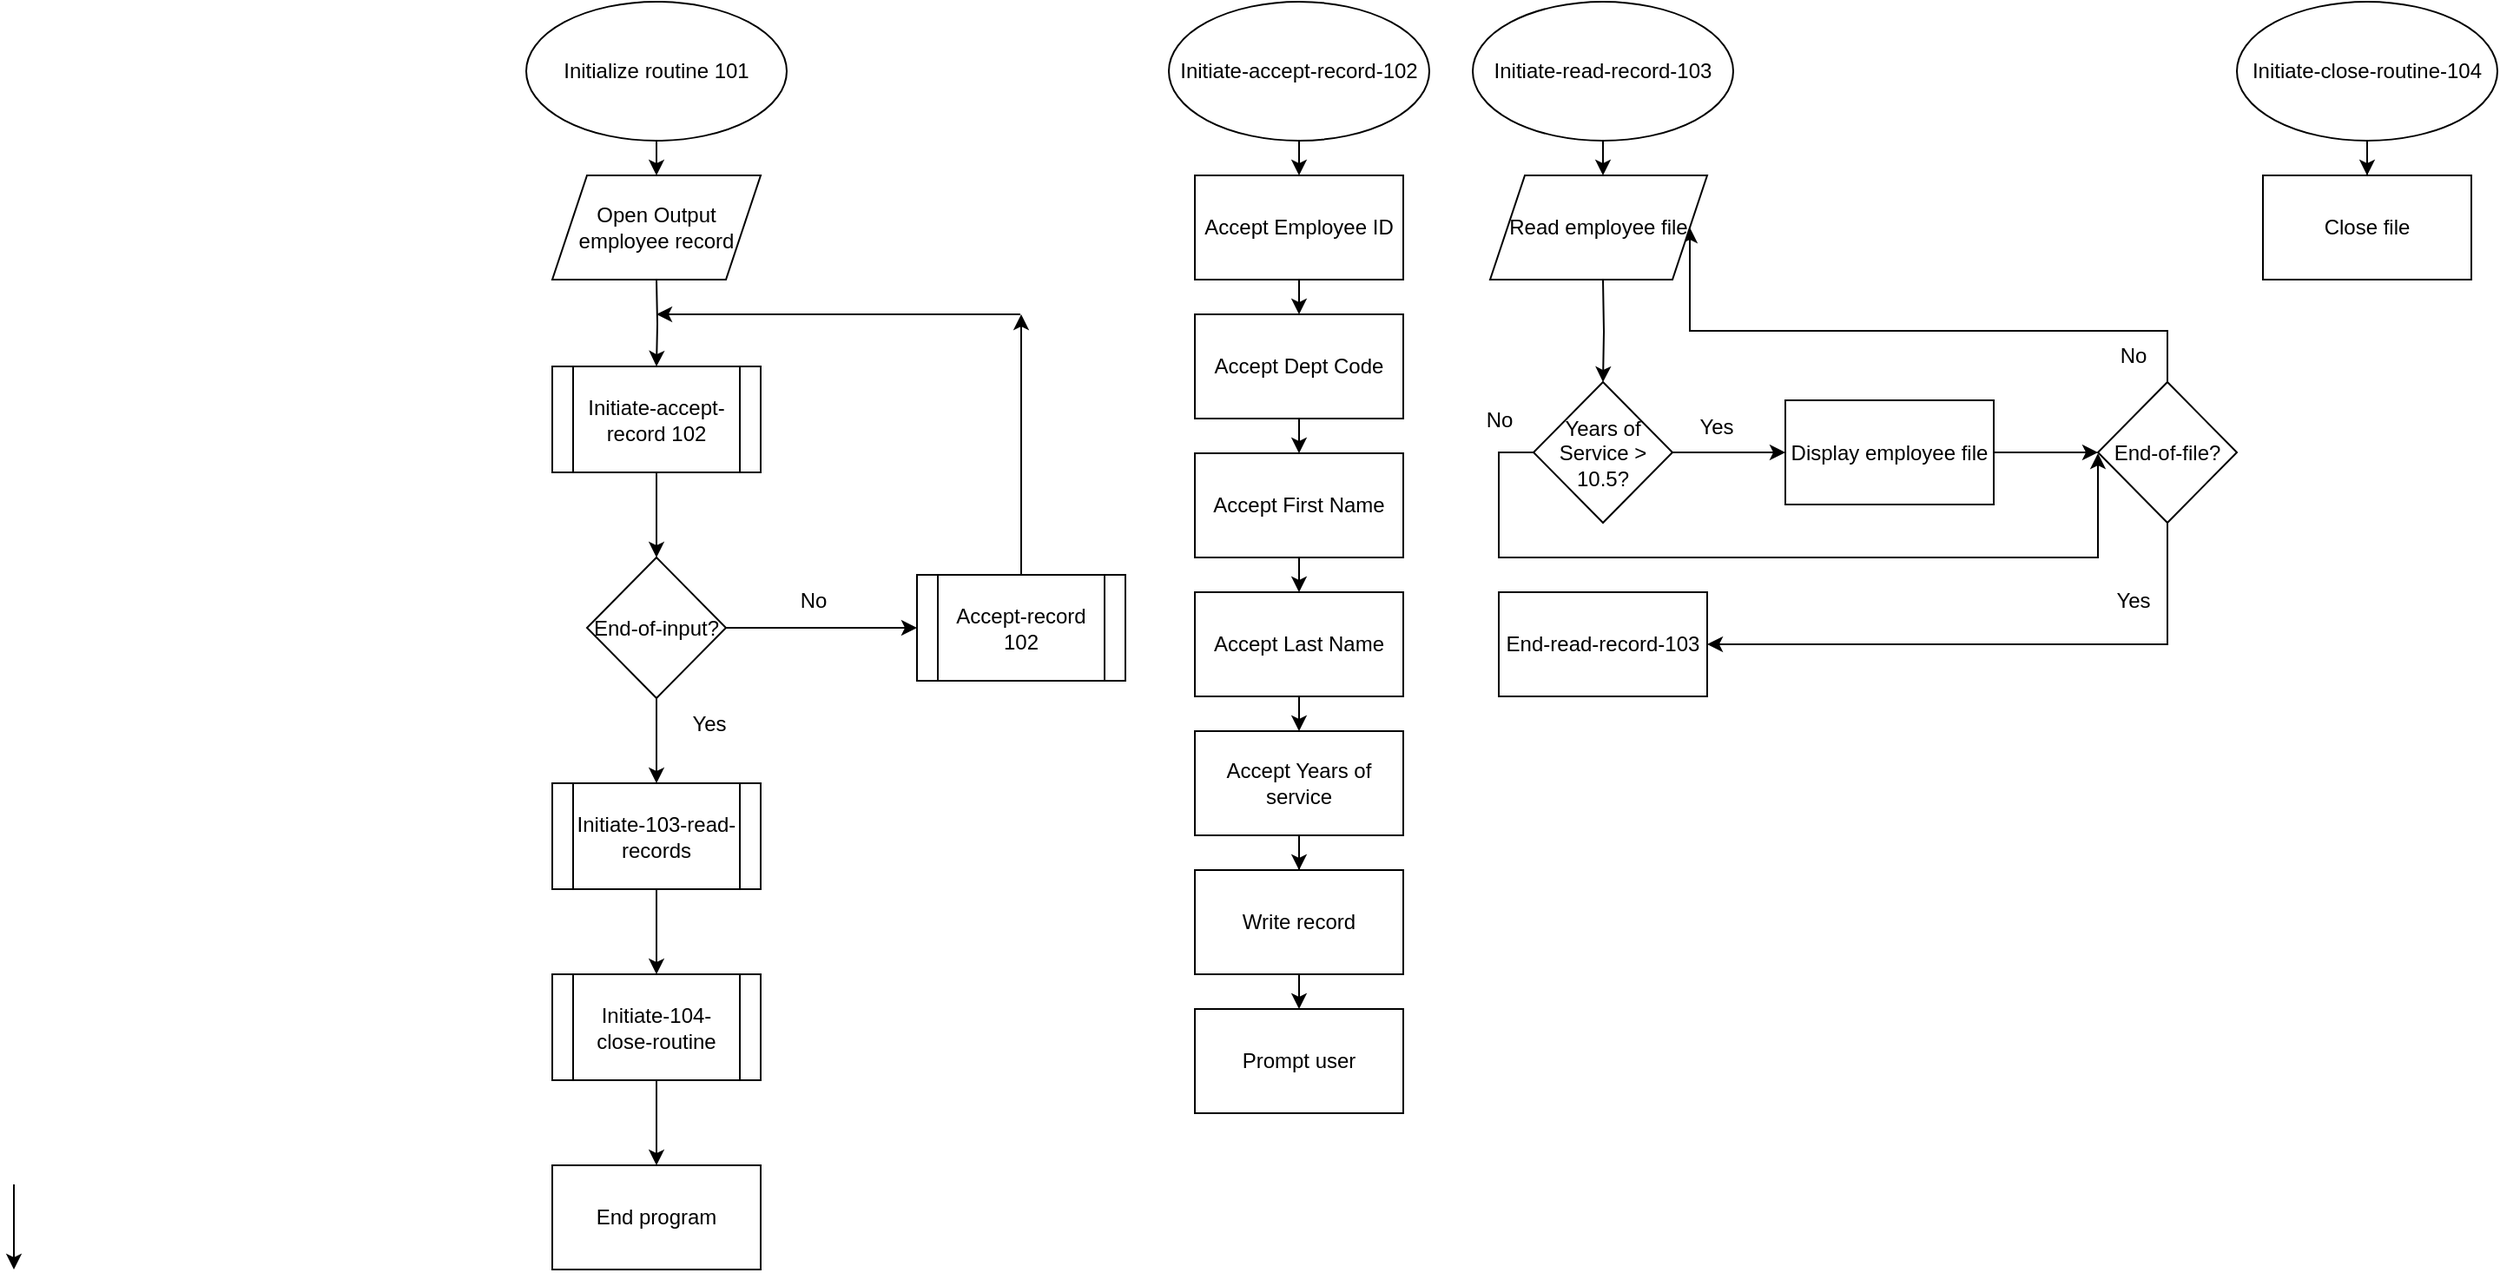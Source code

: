 <mxfile version="27.1.4">
  <diagram name="Page-1" id="qaMi9cR7SeN8WYckawro">
    <mxGraphModel dx="1553" dy="750" grid="1" gridSize="10" guides="1" tooltips="1" connect="1" arrows="1" fold="1" page="1" pageScale="1" pageWidth="850" pageHeight="1100" math="0" shadow="0">
      <root>
        <mxCell id="0" />
        <mxCell id="1" parent="0" />
        <mxCell id="efkY1EfVVCiKtOzfPzsn-13" style="edgeStyle=orthogonalEdgeStyle;rounded=0;orthogonalLoop=1;jettySize=auto;html=1;exitX=0.5;exitY=1;exitDx=0;exitDy=0;entryX=0.5;entryY=0;entryDx=0;entryDy=0;" edge="1" parent="1" target="efkY1EfVVCiKtOzfPzsn-7">
          <mxGeometry relative="1" as="geometry">
            <mxPoint x="130" y="220" as="sourcePoint" />
          </mxGeometry>
        </mxCell>
        <mxCell id="efkY1EfVVCiKtOzfPzsn-23" style="edgeStyle=orthogonalEdgeStyle;rounded=0;orthogonalLoop=1;jettySize=auto;html=1;exitX=0.5;exitY=1;exitDx=0;exitDy=0;entryX=0.5;entryY=0;entryDx=0;entryDy=0;" edge="1" parent="1" source="efkY1EfVVCiKtOzfPzsn-5">
          <mxGeometry relative="1" as="geometry">
            <mxPoint x="130" y="160" as="targetPoint" />
          </mxGeometry>
        </mxCell>
        <mxCell id="efkY1EfVVCiKtOzfPzsn-5" value="Initialize routine 101" style="ellipse;whiteSpace=wrap;html=1;" vertex="1" parent="1">
          <mxGeometry x="55" y="60" width="150" height="80" as="geometry" />
        </mxCell>
        <mxCell id="efkY1EfVVCiKtOzfPzsn-14" style="edgeStyle=orthogonalEdgeStyle;rounded=0;orthogonalLoop=1;jettySize=auto;html=1;exitX=0.5;exitY=0;exitDx=0;exitDy=0;" edge="1" parent="1" source="efkY1EfVVCiKtOzfPzsn-6">
          <mxGeometry relative="1" as="geometry">
            <mxPoint x="340" y="240" as="targetPoint" />
          </mxGeometry>
        </mxCell>
        <mxCell id="efkY1EfVVCiKtOzfPzsn-6" value="Accept-record 102" style="shape=process;whiteSpace=wrap;html=1;backgroundOutline=1;" vertex="1" parent="1">
          <mxGeometry x="280" y="390" width="120" height="61" as="geometry" />
        </mxCell>
        <mxCell id="efkY1EfVVCiKtOzfPzsn-26" style="edgeStyle=orthogonalEdgeStyle;rounded=0;orthogonalLoop=1;jettySize=auto;html=1;exitX=0.5;exitY=1;exitDx=0;exitDy=0;entryX=0.5;entryY=0;entryDx=0;entryDy=0;" edge="1" parent="1" source="efkY1EfVVCiKtOzfPzsn-7" target="efkY1EfVVCiKtOzfPzsn-8">
          <mxGeometry relative="1" as="geometry" />
        </mxCell>
        <mxCell id="efkY1EfVVCiKtOzfPzsn-7" value="Initiate-accept-record 102" style="shape=process;whiteSpace=wrap;html=1;backgroundOutline=1;" vertex="1" parent="1">
          <mxGeometry x="70" y="270" width="120" height="61" as="geometry" />
        </mxCell>
        <mxCell id="efkY1EfVVCiKtOzfPzsn-16" style="edgeStyle=orthogonalEdgeStyle;rounded=0;orthogonalLoop=1;jettySize=auto;html=1;exitX=1;exitY=0.5;exitDx=0;exitDy=0;entryX=0;entryY=0.5;entryDx=0;entryDy=0;" edge="1" parent="1" source="efkY1EfVVCiKtOzfPzsn-8" target="efkY1EfVVCiKtOzfPzsn-6">
          <mxGeometry relative="1" as="geometry" />
        </mxCell>
        <mxCell id="efkY1EfVVCiKtOzfPzsn-33" style="edgeStyle=orthogonalEdgeStyle;rounded=0;orthogonalLoop=1;jettySize=auto;html=1;exitX=0.5;exitY=1;exitDx=0;exitDy=0;" edge="1" parent="1" source="efkY1EfVVCiKtOzfPzsn-8">
          <mxGeometry relative="1" as="geometry">
            <mxPoint x="130" y="510" as="targetPoint" />
          </mxGeometry>
        </mxCell>
        <mxCell id="efkY1EfVVCiKtOzfPzsn-8" value="End-of-input?" style="rhombus;whiteSpace=wrap;html=1;" vertex="1" parent="1">
          <mxGeometry x="90" y="380" width="80" height="81" as="geometry" />
        </mxCell>
        <mxCell id="efkY1EfVVCiKtOzfPzsn-18" style="edgeStyle=orthogonalEdgeStyle;rounded=0;orthogonalLoop=1;jettySize=auto;html=1;exitX=0.5;exitY=1;exitDx=0;exitDy=0;entryX=0.5;entryY=0;entryDx=0;entryDy=0;" edge="1" parent="1" source="efkY1EfVVCiKtOzfPzsn-9" target="efkY1EfVVCiKtOzfPzsn-11">
          <mxGeometry relative="1" as="geometry" />
        </mxCell>
        <mxCell id="efkY1EfVVCiKtOzfPzsn-9" value="Initiate-accept-record-102" style="ellipse;whiteSpace=wrap;html=1;" vertex="1" parent="1">
          <mxGeometry x="425" y="60" width="150" height="80" as="geometry" />
        </mxCell>
        <mxCell id="efkY1EfVVCiKtOzfPzsn-19" style="edgeStyle=orthogonalEdgeStyle;rounded=0;orthogonalLoop=1;jettySize=auto;html=1;exitX=0.5;exitY=1;exitDx=0;exitDy=0;entryX=0.5;entryY=0;entryDx=0;entryDy=0;" edge="1" parent="1" source="efkY1EfVVCiKtOzfPzsn-11" target="efkY1EfVVCiKtOzfPzsn-17">
          <mxGeometry relative="1" as="geometry" />
        </mxCell>
        <mxCell id="efkY1EfVVCiKtOzfPzsn-11" value="Accept Employee ID" style="rounded=0;whiteSpace=wrap;html=1;" vertex="1" parent="1">
          <mxGeometry x="440" y="160" width="120" height="60" as="geometry" />
        </mxCell>
        <mxCell id="efkY1EfVVCiKtOzfPzsn-15" style="edgeStyle=orthogonalEdgeStyle;rounded=0;orthogonalLoop=1;jettySize=auto;html=1;exitX=0.5;exitY=0;exitDx=0;exitDy=0;" edge="1" parent="1">
          <mxGeometry relative="1" as="geometry">
            <mxPoint x="130" y="240" as="targetPoint" />
            <mxPoint x="339.5" y="240" as="sourcePoint" />
          </mxGeometry>
        </mxCell>
        <mxCell id="efkY1EfVVCiKtOzfPzsn-21" style="edgeStyle=orthogonalEdgeStyle;rounded=0;orthogonalLoop=1;jettySize=auto;html=1;exitX=0.5;exitY=1;exitDx=0;exitDy=0;entryX=0.5;entryY=0;entryDx=0;entryDy=0;" edge="1" parent="1" source="efkY1EfVVCiKtOzfPzsn-17" target="efkY1EfVVCiKtOzfPzsn-20">
          <mxGeometry relative="1" as="geometry" />
        </mxCell>
        <mxCell id="efkY1EfVVCiKtOzfPzsn-17" value="Accept Dept Code" style="rounded=0;whiteSpace=wrap;html=1;" vertex="1" parent="1">
          <mxGeometry x="440" y="240" width="120" height="60" as="geometry" />
        </mxCell>
        <mxCell id="efkY1EfVVCiKtOzfPzsn-25" style="edgeStyle=orthogonalEdgeStyle;rounded=0;orthogonalLoop=1;jettySize=auto;html=1;exitX=0.5;exitY=1;exitDx=0;exitDy=0;entryX=0.5;entryY=0;entryDx=0;entryDy=0;" edge="1" parent="1" source="efkY1EfVVCiKtOzfPzsn-20" target="efkY1EfVVCiKtOzfPzsn-24">
          <mxGeometry relative="1" as="geometry" />
        </mxCell>
        <mxCell id="efkY1EfVVCiKtOzfPzsn-20" value="Accept First Name" style="rounded=0;whiteSpace=wrap;html=1;" vertex="1" parent="1">
          <mxGeometry x="440" y="320" width="120" height="60" as="geometry" />
        </mxCell>
        <mxCell id="efkY1EfVVCiKtOzfPzsn-30" style="edgeStyle=orthogonalEdgeStyle;rounded=0;orthogonalLoop=1;jettySize=auto;html=1;exitX=0.5;exitY=1;exitDx=0;exitDy=0;entryX=0.5;entryY=0;entryDx=0;entryDy=0;" edge="1" parent="1" source="efkY1EfVVCiKtOzfPzsn-24" target="efkY1EfVVCiKtOzfPzsn-29">
          <mxGeometry relative="1" as="geometry" />
        </mxCell>
        <mxCell id="efkY1EfVVCiKtOzfPzsn-24" value="Accept Last Name" style="rounded=0;whiteSpace=wrap;html=1;" vertex="1" parent="1">
          <mxGeometry x="440" y="400" width="120" height="60" as="geometry" />
        </mxCell>
        <mxCell id="efkY1EfVVCiKtOzfPzsn-28" value="No" style="text;html=1;align=center;verticalAlign=middle;resizable=0;points=[];autosize=1;strokeColor=none;fillColor=none;" vertex="1" parent="1">
          <mxGeometry x="200" y="390" width="40" height="30" as="geometry" />
        </mxCell>
        <mxCell id="efkY1EfVVCiKtOzfPzsn-32" style="edgeStyle=orthogonalEdgeStyle;rounded=0;orthogonalLoop=1;jettySize=auto;html=1;exitX=0.5;exitY=1;exitDx=0;exitDy=0;" edge="1" parent="1" source="efkY1EfVVCiKtOzfPzsn-29" target="efkY1EfVVCiKtOzfPzsn-31">
          <mxGeometry relative="1" as="geometry" />
        </mxCell>
        <mxCell id="efkY1EfVVCiKtOzfPzsn-29" value="&lt;div&gt;Accept Years of service&lt;/div&gt;" style="rounded=0;whiteSpace=wrap;html=1;" vertex="1" parent="1">
          <mxGeometry x="440" y="480" width="120" height="60" as="geometry" />
        </mxCell>
        <mxCell id="efkY1EfVVCiKtOzfPzsn-86" style="edgeStyle=orthogonalEdgeStyle;rounded=0;orthogonalLoop=1;jettySize=auto;html=1;exitX=0.5;exitY=1;exitDx=0;exitDy=0;entryX=0.5;entryY=0;entryDx=0;entryDy=0;" edge="1" parent="1" source="efkY1EfVVCiKtOzfPzsn-31" target="efkY1EfVVCiKtOzfPzsn-85">
          <mxGeometry relative="1" as="geometry" />
        </mxCell>
        <mxCell id="efkY1EfVVCiKtOzfPzsn-31" value="&lt;div&gt;Write record&lt;/div&gt;" style="rounded=0;whiteSpace=wrap;html=1;" vertex="1" parent="1">
          <mxGeometry x="440" y="560" width="120" height="60" as="geometry" />
        </mxCell>
        <mxCell id="efkY1EfVVCiKtOzfPzsn-70" style="edgeStyle=orthogonalEdgeStyle;rounded=0;orthogonalLoop=1;jettySize=auto;html=1;exitX=0.5;exitY=1;exitDx=0;exitDy=0;entryX=0.5;entryY=0;entryDx=0;entryDy=0;" edge="1" parent="1" source="efkY1EfVVCiKtOzfPzsn-34" target="efkY1EfVVCiKtOzfPzsn-69">
          <mxGeometry relative="1" as="geometry" />
        </mxCell>
        <mxCell id="efkY1EfVVCiKtOzfPzsn-34" value="Initiate-103-read-records" style="shape=process;whiteSpace=wrap;html=1;backgroundOutline=1;" vertex="1" parent="1">
          <mxGeometry x="70" y="510" width="120" height="61" as="geometry" />
        </mxCell>
        <mxCell id="efkY1EfVVCiKtOzfPzsn-37" style="edgeStyle=orthogonalEdgeStyle;rounded=0;orthogonalLoop=1;jettySize=auto;html=1;exitX=0.5;exitY=1;exitDx=0;exitDy=0;entryX=0.5;entryY=0;entryDx=0;entryDy=0;" edge="1" parent="1" source="efkY1EfVVCiKtOzfPzsn-35">
          <mxGeometry relative="1" as="geometry">
            <mxPoint x="675" y="160" as="targetPoint" />
          </mxGeometry>
        </mxCell>
        <mxCell id="efkY1EfVVCiKtOzfPzsn-35" value="Initiate-read-record-103" style="ellipse;whiteSpace=wrap;html=1;" vertex="1" parent="1">
          <mxGeometry x="600" y="60" width="150" height="80" as="geometry" />
        </mxCell>
        <mxCell id="efkY1EfVVCiKtOzfPzsn-49" value="" style="edgeStyle=orthogonalEdgeStyle;rounded=0;orthogonalLoop=1;jettySize=auto;html=1;" edge="1" parent="1" target="efkY1EfVVCiKtOzfPzsn-40">
          <mxGeometry relative="1" as="geometry">
            <mxPoint x="675" y="220" as="sourcePoint" />
          </mxGeometry>
        </mxCell>
        <mxCell id="efkY1EfVVCiKtOzfPzsn-47" style="edgeStyle=orthogonalEdgeStyle;rounded=0;orthogonalLoop=1;jettySize=auto;html=1;exitX=1;exitY=0.5;exitDx=0;exitDy=0;entryX=0;entryY=0.5;entryDx=0;entryDy=0;" edge="1" parent="1" source="efkY1EfVVCiKtOzfPzsn-40">
          <mxGeometry relative="1" as="geometry">
            <mxPoint x="780" y="319.5" as="targetPoint" />
          </mxGeometry>
        </mxCell>
        <mxCell id="efkY1EfVVCiKtOzfPzsn-83" style="edgeStyle=orthogonalEdgeStyle;rounded=0;orthogonalLoop=1;jettySize=auto;html=1;exitX=0;exitY=0.5;exitDx=0;exitDy=0;" edge="1" parent="1" source="efkY1EfVVCiKtOzfPzsn-40">
          <mxGeometry relative="1" as="geometry">
            <mxPoint x="960" y="320" as="targetPoint" />
            <Array as="points">
              <mxPoint x="615" y="320" />
              <mxPoint x="615" y="380" />
            </Array>
          </mxGeometry>
        </mxCell>
        <mxCell id="efkY1EfVVCiKtOzfPzsn-40" value="Years of Service &amp;gt; 10.5?" style="rhombus;whiteSpace=wrap;html=1;" vertex="1" parent="1">
          <mxGeometry x="635" y="279" width="80" height="81" as="geometry" />
        </mxCell>
        <mxCell id="efkY1EfVVCiKtOzfPzsn-43" value="Yes" style="text;html=1;align=center;verticalAlign=middle;resizable=0;points=[];autosize=1;strokeColor=none;fillColor=none;" vertex="1" parent="1">
          <mxGeometry x="140" y="461" width="40" height="30" as="geometry" />
        </mxCell>
        <mxCell id="efkY1EfVVCiKtOzfPzsn-44" value="Yes" style="text;html=1;align=center;verticalAlign=middle;resizable=0;points=[];autosize=1;strokeColor=none;fillColor=none;" vertex="1" parent="1">
          <mxGeometry x="720" y="290" width="40" height="30" as="geometry" />
        </mxCell>
        <mxCell id="efkY1EfVVCiKtOzfPzsn-45" value="No" style="text;html=1;align=center;verticalAlign=middle;resizable=0;points=[];autosize=1;strokeColor=none;fillColor=none;" vertex="1" parent="1">
          <mxGeometry x="960" y="249" width="40" height="30" as="geometry" />
        </mxCell>
        <mxCell id="efkY1EfVVCiKtOzfPzsn-52" style="edgeStyle=orthogonalEdgeStyle;rounded=0;orthogonalLoop=1;jettySize=auto;html=1;exitX=1;exitY=0.5;exitDx=0;exitDy=0;entryX=0;entryY=0.5;entryDx=0;entryDy=0;" edge="1" parent="1" source="efkY1EfVVCiKtOzfPzsn-50" target="efkY1EfVVCiKtOzfPzsn-51">
          <mxGeometry relative="1" as="geometry" />
        </mxCell>
        <mxCell id="efkY1EfVVCiKtOzfPzsn-50" value="Display employee file" style="rounded=0;whiteSpace=wrap;html=1;" vertex="1" parent="1">
          <mxGeometry x="780" y="289.5" width="120" height="60" as="geometry" />
        </mxCell>
        <mxCell id="efkY1EfVVCiKtOzfPzsn-53" style="edgeStyle=orthogonalEdgeStyle;rounded=0;orthogonalLoop=1;jettySize=auto;html=1;exitX=0.5;exitY=0;exitDx=0;exitDy=0;entryX=1;entryY=0.5;entryDx=0;entryDy=0;" edge="1" parent="1" source="efkY1EfVVCiKtOzfPzsn-51" target="efkY1EfVVCiKtOzfPzsn-87">
          <mxGeometry relative="1" as="geometry">
            <mxPoint x="735" y="190" as="targetPoint" />
          </mxGeometry>
        </mxCell>
        <mxCell id="efkY1EfVVCiKtOzfPzsn-63" style="edgeStyle=orthogonalEdgeStyle;rounded=0;orthogonalLoop=1;jettySize=auto;html=1;exitX=0.5;exitY=1;exitDx=0;exitDy=0;entryX=1;entryY=0.5;entryDx=0;entryDy=0;" edge="1" parent="1" source="efkY1EfVVCiKtOzfPzsn-51" target="efkY1EfVVCiKtOzfPzsn-67">
          <mxGeometry relative="1" as="geometry">
            <mxPoint x="1000" y="430" as="targetPoint" />
            <mxPoint x="1000" y="380" as="sourcePoint" />
          </mxGeometry>
        </mxCell>
        <mxCell id="efkY1EfVVCiKtOzfPzsn-51" value="End-of-file?" style="rhombus;whiteSpace=wrap;html=1;" vertex="1" parent="1">
          <mxGeometry x="960" y="279" width="80" height="81" as="geometry" />
        </mxCell>
        <mxCell id="efkY1EfVVCiKtOzfPzsn-61" value="Yes" style="text;html=1;align=center;verticalAlign=middle;resizable=0;points=[];autosize=1;strokeColor=none;fillColor=none;" vertex="1" parent="1">
          <mxGeometry x="960" y="390" width="40" height="30" as="geometry" />
        </mxCell>
        <mxCell id="efkY1EfVVCiKtOzfPzsn-67" value="End-read-record-103" style="rounded=0;whiteSpace=wrap;html=1;" vertex="1" parent="1">
          <mxGeometry x="615" y="400" width="120" height="60" as="geometry" />
        </mxCell>
        <mxCell id="efkY1EfVVCiKtOzfPzsn-73" style="edgeStyle=orthogonalEdgeStyle;rounded=0;orthogonalLoop=1;jettySize=auto;html=1;exitX=0.5;exitY=1;exitDx=0;exitDy=0;entryX=0.5;entryY=0;entryDx=0;entryDy=0;" edge="1" parent="1" source="efkY1EfVVCiKtOzfPzsn-69" target="efkY1EfVVCiKtOzfPzsn-72">
          <mxGeometry relative="1" as="geometry" />
        </mxCell>
        <mxCell id="efkY1EfVVCiKtOzfPzsn-69" value="&lt;div&gt;Initiate-104-close-routine&lt;/div&gt;" style="shape=process;whiteSpace=wrap;html=1;backgroundOutline=1;" vertex="1" parent="1">
          <mxGeometry x="70" y="620" width="120" height="61" as="geometry" />
        </mxCell>
        <mxCell id="efkY1EfVVCiKtOzfPzsn-71" style="edgeStyle=orthogonalEdgeStyle;rounded=0;orthogonalLoop=1;jettySize=auto;html=1;exitX=0.5;exitY=1;exitDx=0;exitDy=0;entryX=0.5;entryY=0;entryDx=0;entryDy=0;" edge="1" parent="1">
          <mxGeometry relative="1" as="geometry">
            <mxPoint x="-240" y="741" as="sourcePoint" />
            <mxPoint x="-240" y="790" as="targetPoint" />
          </mxGeometry>
        </mxCell>
        <mxCell id="efkY1EfVVCiKtOzfPzsn-72" value="&lt;div&gt;End program&lt;/div&gt;" style="rounded=0;whiteSpace=wrap;html=1;" vertex="1" parent="1">
          <mxGeometry x="70" y="730" width="120" height="60" as="geometry" />
        </mxCell>
        <mxCell id="efkY1EfVVCiKtOzfPzsn-76" style="edgeStyle=orthogonalEdgeStyle;rounded=0;orthogonalLoop=1;jettySize=auto;html=1;exitX=0.5;exitY=1;exitDx=0;exitDy=0;" edge="1" parent="1" source="efkY1EfVVCiKtOzfPzsn-74" target="efkY1EfVVCiKtOzfPzsn-75">
          <mxGeometry relative="1" as="geometry" />
        </mxCell>
        <mxCell id="efkY1EfVVCiKtOzfPzsn-74" value="Initiate-close-routine-104" style="ellipse;whiteSpace=wrap;html=1;" vertex="1" parent="1">
          <mxGeometry x="1040" y="60" width="150" height="80" as="geometry" />
        </mxCell>
        <mxCell id="efkY1EfVVCiKtOzfPzsn-75" value="&lt;div&gt;Close file&lt;/div&gt;" style="rounded=0;whiteSpace=wrap;html=1;" vertex="1" parent="1">
          <mxGeometry x="1055" y="160" width="120" height="60" as="geometry" />
        </mxCell>
        <mxCell id="efkY1EfVVCiKtOzfPzsn-81" value="&lt;div&gt;No&lt;/div&gt;" style="text;html=1;align=center;verticalAlign=middle;resizable=0;points=[];autosize=1;strokeColor=none;fillColor=none;" vertex="1" parent="1">
          <mxGeometry x="595" y="285.5" width="40" height="30" as="geometry" />
        </mxCell>
        <mxCell id="efkY1EfVVCiKtOzfPzsn-85" value="&lt;div&gt;Prompt user&lt;/div&gt;" style="rounded=0;whiteSpace=wrap;html=1;" vertex="1" parent="1">
          <mxGeometry x="440" y="640" width="120" height="60" as="geometry" />
        </mxCell>
        <mxCell id="efkY1EfVVCiKtOzfPzsn-87" value="Read employee file" style="shape=parallelogram;perimeter=parallelogramPerimeter;whiteSpace=wrap;html=1;fixedSize=1;" vertex="1" parent="1">
          <mxGeometry x="610" y="160" width="125" height="60" as="geometry" />
        </mxCell>
        <mxCell id="efkY1EfVVCiKtOzfPzsn-88" value="&lt;div&gt;Open Output employee record&lt;/div&gt;" style="shape=parallelogram;perimeter=parallelogramPerimeter;whiteSpace=wrap;html=1;fixedSize=1;" vertex="1" parent="1">
          <mxGeometry x="70" y="160" width="120" height="60" as="geometry" />
        </mxCell>
      </root>
    </mxGraphModel>
  </diagram>
</mxfile>
